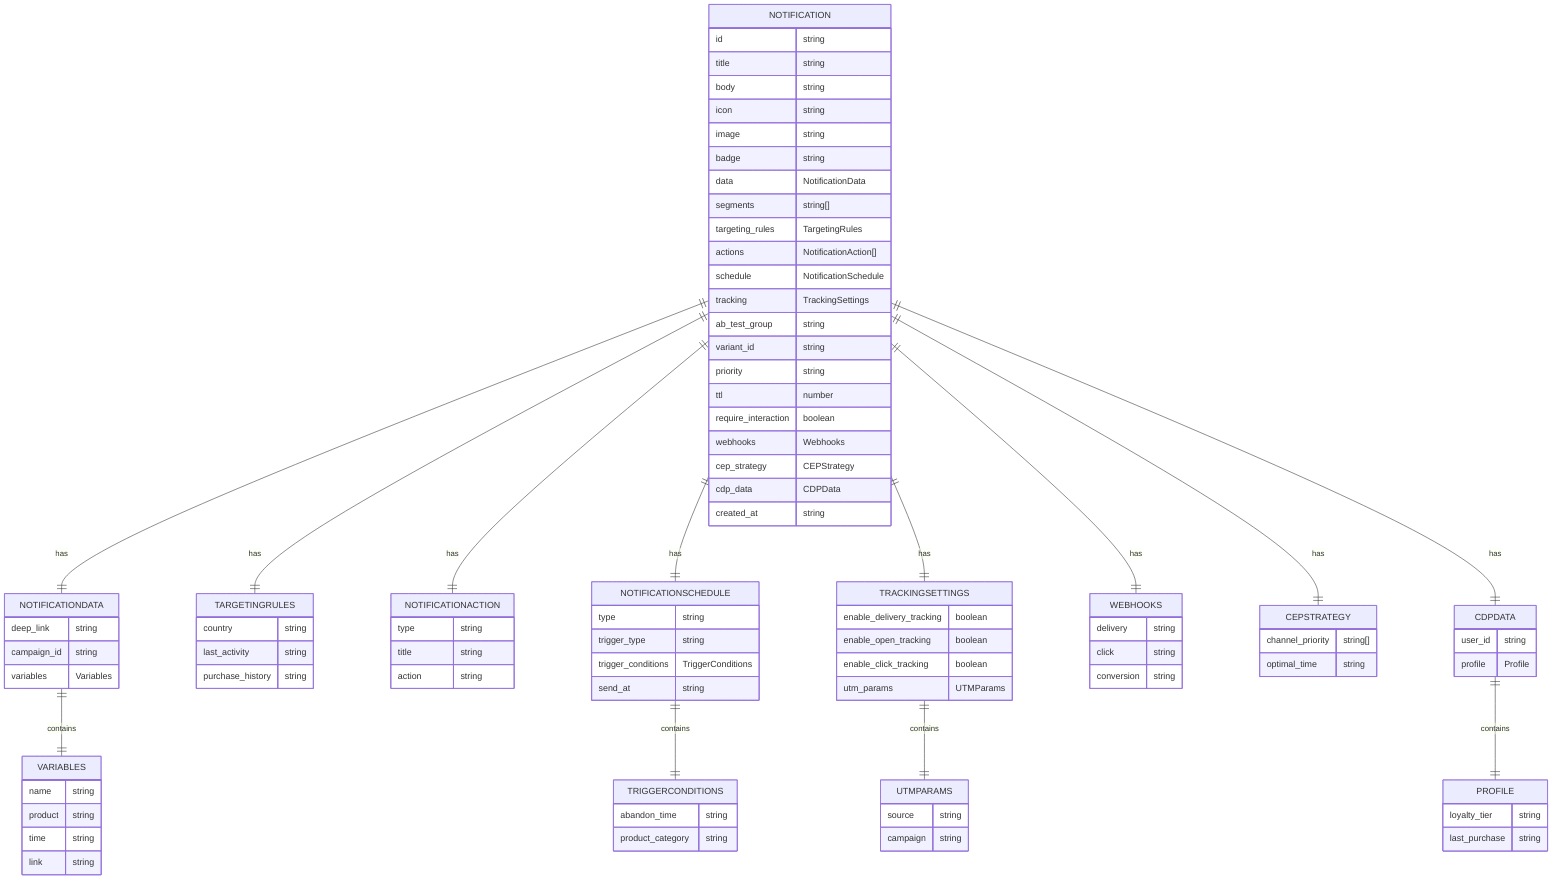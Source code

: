 erDiagram

NOTIFICATION {
  id string
  title string
  body string
  icon string
  image string
  badge string
  data NotificationData
  segments string[]
  targeting_rules TargetingRules
  actions NotificationAction[]
  schedule NotificationSchedule
  tracking TrackingSettings
  ab_test_group string
  variant_id string
  priority string
  ttl number
  require_interaction boolean
  webhooks Webhooks
  cep_strategy CEPStrategy
  cdp_data CDPData
  created_at string
}

NOTIFICATIONDATA {
  deep_link string
  campaign_id string
  variables Variables
}

VARIABLES {
  name string
  product string
  time string
  link string
}

TARGETINGRULES {
  country string
  last_activity string
  purchase_history string
}

NOTIFICATIONACTION {
  type string
  title string
  action string
}

NOTIFICATIONSCHEDULE {
  type string
  trigger_type string
  trigger_conditions TriggerConditions
  send_at string
}

TRIGGERCONDITIONS {
  abandon_time string
  product_category string
}

TRACKINGSETTINGS {
  enable_delivery_tracking boolean
  enable_open_tracking boolean
  enable_click_tracking boolean
  utm_params UTMParams
}

UTMPARAMS {
  source string
  campaign string
}

WEBHOOKS {
  delivery string
  click string
  conversion string
}

CEPSTRATEGY {
  channel_priority string[]
  optimal_time string
}

CDPDATA {
  user_id string
  profile Profile
}

PROFILE {
  loyalty_tier string
  last_purchase string
}

NOTIFICATION ||--|| NOTIFICATIONDATA : has
NOTIFICATIONDATA ||--|| VARIABLES : contains
NOTIFICATION ||--|| TARGETINGRULES : has
NOTIFICATION ||--|| NOTIFICATIONACTION : has
NOTIFICATION ||--|| NOTIFICATIONSCHEDULE : has
NOTIFICATIONSCHEDULE ||--|| TRIGGERCONDITIONS : contains
NOTIFICATION ||--|| TRACKINGSETTINGS : has
TRACKINGSETTINGS ||--|| UTMPARAMS : contains
NOTIFICATION ||--|| WEBHOOKS : has
NOTIFICATION ||--|| CEPSTRATEGY : has
NOTIFICATION ||--|| CDPDATA : has
CDPDATA ||--|| PROFILE : contains